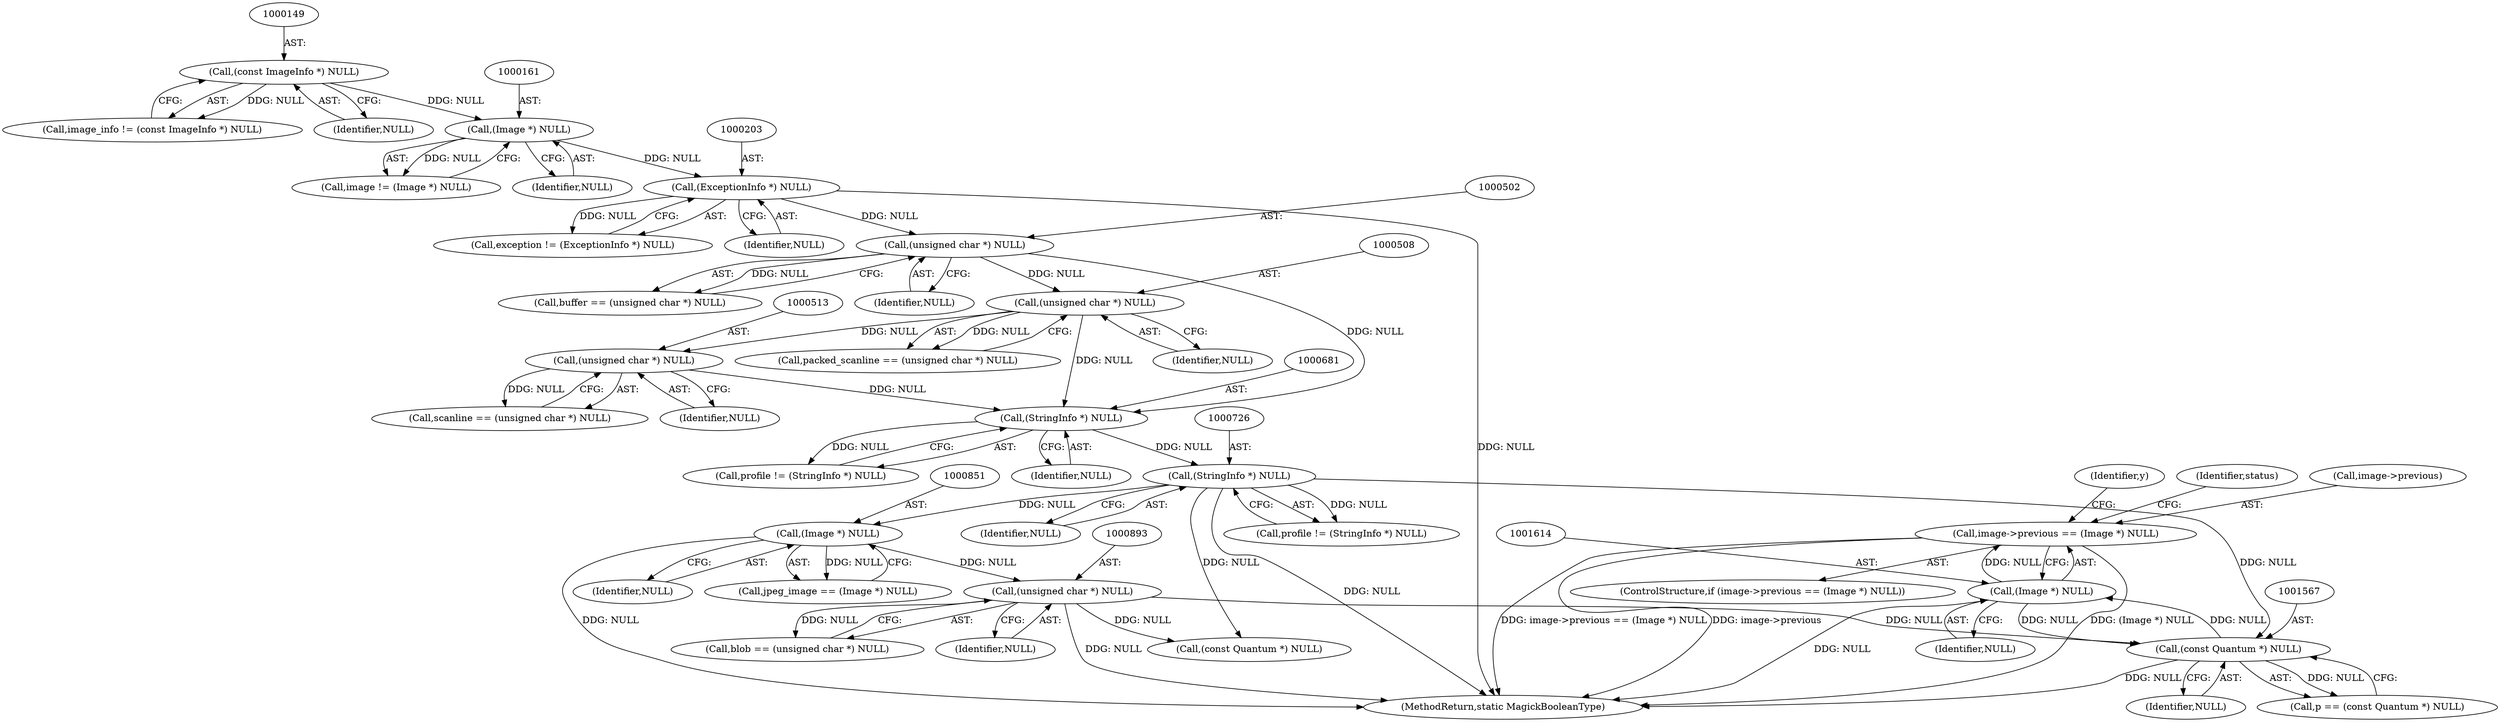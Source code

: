 digraph "0_ImageMagick_0f6fc2d5bf8f500820c3dbcf0d23ee14f2d9f734_4@pointer" {
"1001609" [label="(Call,image->previous == (Image *) NULL)"];
"1001613" [label="(Call,(Image *) NULL)"];
"1001566" [label="(Call,(const Quantum *) NULL)"];
"1000725" [label="(Call,(StringInfo *) NULL)"];
"1000680" [label="(Call,(StringInfo *) NULL)"];
"1000507" [label="(Call,(unsigned char *) NULL)"];
"1000501" [label="(Call,(unsigned char *) NULL)"];
"1000202" [label="(Call,(ExceptionInfo *) NULL)"];
"1000160" [label="(Call,(Image *) NULL)"];
"1000148" [label="(Call,(const ImageInfo *) NULL)"];
"1000512" [label="(Call,(unsigned char *) NULL)"];
"1000892" [label="(Call,(unsigned char *) NULL)"];
"1000850" [label="(Call,(Image *) NULL)"];
"1000682" [label="(Identifier,NULL)"];
"1000680" [label="(Call,(StringInfo *) NULL)"];
"1001940" [label="(MethodReturn,static MagickBooleanType)"];
"1000725" [label="(Call,(StringInfo *) NULL)"];
"1001733" [label="(Call,(const Quantum *) NULL)"];
"1000512" [label="(Call,(unsigned char *) NULL)"];
"1000200" [label="(Call,exception != (ExceptionInfo *) NULL)"];
"1000158" [label="(Call,image != (Image *) NULL)"];
"1001564" [label="(Call,p == (const Quantum *) NULL)"];
"1000510" [label="(Call,scanline == (unsigned char *) NULL)"];
"1000202" [label="(Call,(ExceptionInfo *) NULL)"];
"1000160" [label="(Call,(Image *) NULL)"];
"1000509" [label="(Identifier,NULL)"];
"1001615" [label="(Identifier,NULL)"];
"1001566" [label="(Call,(const Quantum *) NULL)"];
"1000162" [label="(Identifier,NULL)"];
"1000890" [label="(Call,blob == (unsigned char *) NULL)"];
"1001610" [label="(Call,image->previous)"];
"1001613" [label="(Call,(Image *) NULL)"];
"1000514" [label="(Identifier,NULL)"];
"1001608" [label="(ControlStructure,if (image->previous == (Image *) NULL))"];
"1000678" [label="(Call,profile != (StringInfo *) NULL)"];
"1000852" [label="(Identifier,NULL)"];
"1001609" [label="(Call,image->previous == (Image *) NULL)"];
"1000503" [label="(Identifier,NULL)"];
"1000150" [label="(Identifier,NULL)"];
"1000499" [label="(Call,buffer == (unsigned char *) NULL)"];
"1001550" [label="(Identifier,y)"];
"1000723" [label="(Call,profile != (StringInfo *) NULL)"];
"1000892" [label="(Call,(unsigned char *) NULL)"];
"1001618" [label="(Identifier,status)"];
"1000507" [label="(Call,(unsigned char *) NULL)"];
"1000727" [label="(Identifier,NULL)"];
"1000204" [label="(Identifier,NULL)"];
"1001568" [label="(Identifier,NULL)"];
"1000501" [label="(Call,(unsigned char *) NULL)"];
"1000848" [label="(Call,jpeg_image == (Image *) NULL)"];
"1000850" [label="(Call,(Image *) NULL)"];
"1000146" [label="(Call,image_info != (const ImageInfo *) NULL)"];
"1000148" [label="(Call,(const ImageInfo *) NULL)"];
"1000894" [label="(Identifier,NULL)"];
"1000505" [label="(Call,packed_scanline == (unsigned char *) NULL)"];
"1001609" -> "1001608"  [label="AST: "];
"1001609" -> "1001613"  [label="CFG: "];
"1001610" -> "1001609"  [label="AST: "];
"1001613" -> "1001609"  [label="AST: "];
"1001618" -> "1001609"  [label="CFG: "];
"1001550" -> "1001609"  [label="CFG: "];
"1001609" -> "1001940"  [label="DDG: image->previous"];
"1001609" -> "1001940"  [label="DDG: image->previous == (Image *) NULL"];
"1001609" -> "1001940"  [label="DDG: (Image *) NULL"];
"1001613" -> "1001609"  [label="DDG: NULL"];
"1001613" -> "1001615"  [label="CFG: "];
"1001614" -> "1001613"  [label="AST: "];
"1001615" -> "1001613"  [label="AST: "];
"1001613" -> "1001940"  [label="DDG: NULL"];
"1001613" -> "1001566"  [label="DDG: NULL"];
"1001566" -> "1001613"  [label="DDG: NULL"];
"1001566" -> "1001564"  [label="AST: "];
"1001566" -> "1001568"  [label="CFG: "];
"1001567" -> "1001566"  [label="AST: "];
"1001568" -> "1001566"  [label="AST: "];
"1001564" -> "1001566"  [label="CFG: "];
"1001566" -> "1001940"  [label="DDG: NULL"];
"1001566" -> "1001564"  [label="DDG: NULL"];
"1000725" -> "1001566"  [label="DDG: NULL"];
"1000892" -> "1001566"  [label="DDG: NULL"];
"1000725" -> "1000723"  [label="AST: "];
"1000725" -> "1000727"  [label="CFG: "];
"1000726" -> "1000725"  [label="AST: "];
"1000727" -> "1000725"  [label="AST: "];
"1000723" -> "1000725"  [label="CFG: "];
"1000725" -> "1001940"  [label="DDG: NULL"];
"1000725" -> "1000723"  [label="DDG: NULL"];
"1000680" -> "1000725"  [label="DDG: NULL"];
"1000725" -> "1000850"  [label="DDG: NULL"];
"1000725" -> "1001733"  [label="DDG: NULL"];
"1000680" -> "1000678"  [label="AST: "];
"1000680" -> "1000682"  [label="CFG: "];
"1000681" -> "1000680"  [label="AST: "];
"1000682" -> "1000680"  [label="AST: "];
"1000678" -> "1000680"  [label="CFG: "];
"1000680" -> "1000678"  [label="DDG: NULL"];
"1000507" -> "1000680"  [label="DDG: NULL"];
"1000512" -> "1000680"  [label="DDG: NULL"];
"1000501" -> "1000680"  [label="DDG: NULL"];
"1000507" -> "1000505"  [label="AST: "];
"1000507" -> "1000509"  [label="CFG: "];
"1000508" -> "1000507"  [label="AST: "];
"1000509" -> "1000507"  [label="AST: "];
"1000505" -> "1000507"  [label="CFG: "];
"1000507" -> "1000505"  [label="DDG: NULL"];
"1000501" -> "1000507"  [label="DDG: NULL"];
"1000507" -> "1000512"  [label="DDG: NULL"];
"1000501" -> "1000499"  [label="AST: "];
"1000501" -> "1000503"  [label="CFG: "];
"1000502" -> "1000501"  [label="AST: "];
"1000503" -> "1000501"  [label="AST: "];
"1000499" -> "1000501"  [label="CFG: "];
"1000501" -> "1000499"  [label="DDG: NULL"];
"1000202" -> "1000501"  [label="DDG: NULL"];
"1000202" -> "1000200"  [label="AST: "];
"1000202" -> "1000204"  [label="CFG: "];
"1000203" -> "1000202"  [label="AST: "];
"1000204" -> "1000202"  [label="AST: "];
"1000200" -> "1000202"  [label="CFG: "];
"1000202" -> "1001940"  [label="DDG: NULL"];
"1000202" -> "1000200"  [label="DDG: NULL"];
"1000160" -> "1000202"  [label="DDG: NULL"];
"1000160" -> "1000158"  [label="AST: "];
"1000160" -> "1000162"  [label="CFG: "];
"1000161" -> "1000160"  [label="AST: "];
"1000162" -> "1000160"  [label="AST: "];
"1000158" -> "1000160"  [label="CFG: "];
"1000160" -> "1000158"  [label="DDG: NULL"];
"1000148" -> "1000160"  [label="DDG: NULL"];
"1000148" -> "1000146"  [label="AST: "];
"1000148" -> "1000150"  [label="CFG: "];
"1000149" -> "1000148"  [label="AST: "];
"1000150" -> "1000148"  [label="AST: "];
"1000146" -> "1000148"  [label="CFG: "];
"1000148" -> "1000146"  [label="DDG: NULL"];
"1000512" -> "1000510"  [label="AST: "];
"1000512" -> "1000514"  [label="CFG: "];
"1000513" -> "1000512"  [label="AST: "];
"1000514" -> "1000512"  [label="AST: "];
"1000510" -> "1000512"  [label="CFG: "];
"1000512" -> "1000510"  [label="DDG: NULL"];
"1000892" -> "1000890"  [label="AST: "];
"1000892" -> "1000894"  [label="CFG: "];
"1000893" -> "1000892"  [label="AST: "];
"1000894" -> "1000892"  [label="AST: "];
"1000890" -> "1000892"  [label="CFG: "];
"1000892" -> "1001940"  [label="DDG: NULL"];
"1000892" -> "1000890"  [label="DDG: NULL"];
"1000850" -> "1000892"  [label="DDG: NULL"];
"1000892" -> "1001733"  [label="DDG: NULL"];
"1000850" -> "1000848"  [label="AST: "];
"1000850" -> "1000852"  [label="CFG: "];
"1000851" -> "1000850"  [label="AST: "];
"1000852" -> "1000850"  [label="AST: "];
"1000848" -> "1000850"  [label="CFG: "];
"1000850" -> "1001940"  [label="DDG: NULL"];
"1000850" -> "1000848"  [label="DDG: NULL"];
}
